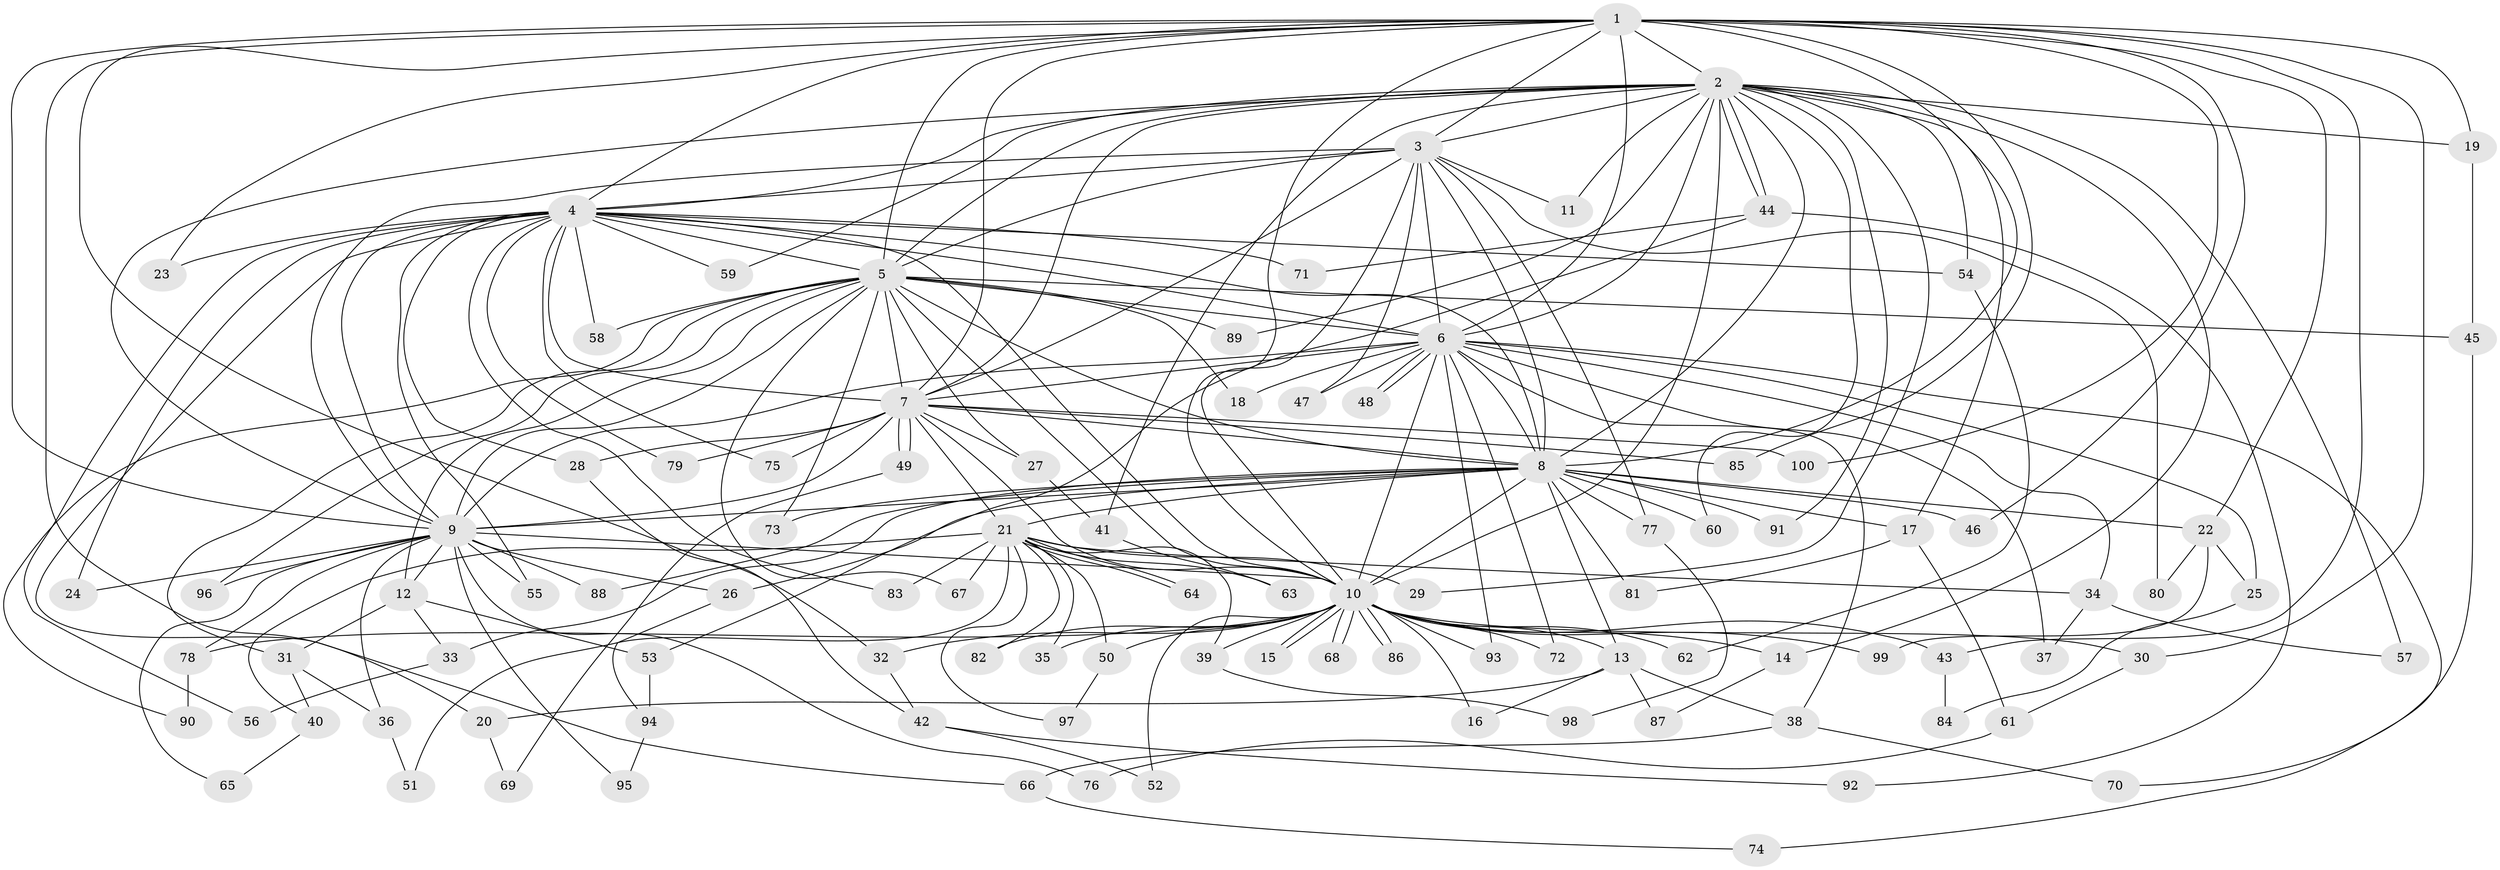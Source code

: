 // Generated by graph-tools (version 1.1) at 2025/11/02/21/25 10:11:08]
// undirected, 100 vertices, 225 edges
graph export_dot {
graph [start="1"]
  node [color=gray90,style=filled];
  1;
  2;
  3;
  4;
  5;
  6;
  7;
  8;
  9;
  10;
  11;
  12;
  13;
  14;
  15;
  16;
  17;
  18;
  19;
  20;
  21;
  22;
  23;
  24;
  25;
  26;
  27;
  28;
  29;
  30;
  31;
  32;
  33;
  34;
  35;
  36;
  37;
  38;
  39;
  40;
  41;
  42;
  43;
  44;
  45;
  46;
  47;
  48;
  49;
  50;
  51;
  52;
  53;
  54;
  55;
  56;
  57;
  58;
  59;
  60;
  61;
  62;
  63;
  64;
  65;
  66;
  67;
  68;
  69;
  70;
  71;
  72;
  73;
  74;
  75;
  76;
  77;
  78;
  79;
  80;
  81;
  82;
  83;
  84;
  85;
  86;
  87;
  88;
  89;
  90;
  91;
  92;
  93;
  94;
  95;
  96;
  97;
  98;
  99;
  100;
  1 -- 2;
  1 -- 3;
  1 -- 4;
  1 -- 5;
  1 -- 6;
  1 -- 7;
  1 -- 8;
  1 -- 9;
  1 -- 10;
  1 -- 19;
  1 -- 22;
  1 -- 23;
  1 -- 30;
  1 -- 32;
  1 -- 43;
  1 -- 46;
  1 -- 66;
  1 -- 85;
  1 -- 100;
  2 -- 3;
  2 -- 4;
  2 -- 5;
  2 -- 6;
  2 -- 7;
  2 -- 8;
  2 -- 9;
  2 -- 10;
  2 -- 11;
  2 -- 14;
  2 -- 17;
  2 -- 19;
  2 -- 29;
  2 -- 41;
  2 -- 44;
  2 -- 44;
  2 -- 54;
  2 -- 57;
  2 -- 59;
  2 -- 60;
  2 -- 89;
  2 -- 91;
  3 -- 4;
  3 -- 5;
  3 -- 6;
  3 -- 7;
  3 -- 8;
  3 -- 9;
  3 -- 10;
  3 -- 11;
  3 -- 47;
  3 -- 77;
  3 -- 80;
  4 -- 5;
  4 -- 6;
  4 -- 7;
  4 -- 8;
  4 -- 9;
  4 -- 10;
  4 -- 20;
  4 -- 23;
  4 -- 24;
  4 -- 28;
  4 -- 54;
  4 -- 55;
  4 -- 56;
  4 -- 58;
  4 -- 59;
  4 -- 71;
  4 -- 75;
  4 -- 79;
  4 -- 83;
  5 -- 6;
  5 -- 7;
  5 -- 8;
  5 -- 9;
  5 -- 10;
  5 -- 12;
  5 -- 18;
  5 -- 27;
  5 -- 31;
  5 -- 45;
  5 -- 58;
  5 -- 67;
  5 -- 73;
  5 -- 89;
  5 -- 90;
  5 -- 96;
  6 -- 7;
  6 -- 8;
  6 -- 9;
  6 -- 10;
  6 -- 18;
  6 -- 25;
  6 -- 34;
  6 -- 37;
  6 -- 38;
  6 -- 47;
  6 -- 48;
  6 -- 48;
  6 -- 72;
  6 -- 74;
  6 -- 93;
  7 -- 8;
  7 -- 9;
  7 -- 10;
  7 -- 21;
  7 -- 27;
  7 -- 28;
  7 -- 49;
  7 -- 49;
  7 -- 75;
  7 -- 79;
  7 -- 85;
  7 -- 100;
  8 -- 9;
  8 -- 10;
  8 -- 13;
  8 -- 17;
  8 -- 21;
  8 -- 22;
  8 -- 26;
  8 -- 33;
  8 -- 46;
  8 -- 60;
  8 -- 73;
  8 -- 77;
  8 -- 81;
  8 -- 88;
  8 -- 91;
  9 -- 10;
  9 -- 12;
  9 -- 24;
  9 -- 26;
  9 -- 36;
  9 -- 55;
  9 -- 65;
  9 -- 76;
  9 -- 78;
  9 -- 88;
  9 -- 95;
  9 -- 96;
  10 -- 13;
  10 -- 14;
  10 -- 15;
  10 -- 15;
  10 -- 16;
  10 -- 30;
  10 -- 32;
  10 -- 35;
  10 -- 39;
  10 -- 43;
  10 -- 50;
  10 -- 52;
  10 -- 62;
  10 -- 68;
  10 -- 68;
  10 -- 72;
  10 -- 78;
  10 -- 82;
  10 -- 86;
  10 -- 86;
  10 -- 93;
  10 -- 99;
  12 -- 31;
  12 -- 33;
  12 -- 53;
  13 -- 16;
  13 -- 20;
  13 -- 38;
  13 -- 87;
  14 -- 87;
  17 -- 61;
  17 -- 81;
  19 -- 45;
  20 -- 69;
  21 -- 29;
  21 -- 34;
  21 -- 35;
  21 -- 39;
  21 -- 40;
  21 -- 50;
  21 -- 51;
  21 -- 63;
  21 -- 64;
  21 -- 64;
  21 -- 67;
  21 -- 82;
  21 -- 83;
  21 -- 97;
  22 -- 25;
  22 -- 80;
  22 -- 99;
  25 -- 84;
  26 -- 94;
  27 -- 41;
  28 -- 42;
  30 -- 61;
  31 -- 36;
  31 -- 40;
  32 -- 42;
  33 -- 56;
  34 -- 37;
  34 -- 57;
  36 -- 51;
  38 -- 66;
  38 -- 70;
  39 -- 98;
  40 -- 65;
  41 -- 63;
  42 -- 52;
  42 -- 92;
  43 -- 84;
  44 -- 53;
  44 -- 71;
  44 -- 92;
  45 -- 70;
  49 -- 69;
  50 -- 97;
  53 -- 94;
  54 -- 62;
  61 -- 76;
  66 -- 74;
  77 -- 98;
  78 -- 90;
  94 -- 95;
}
